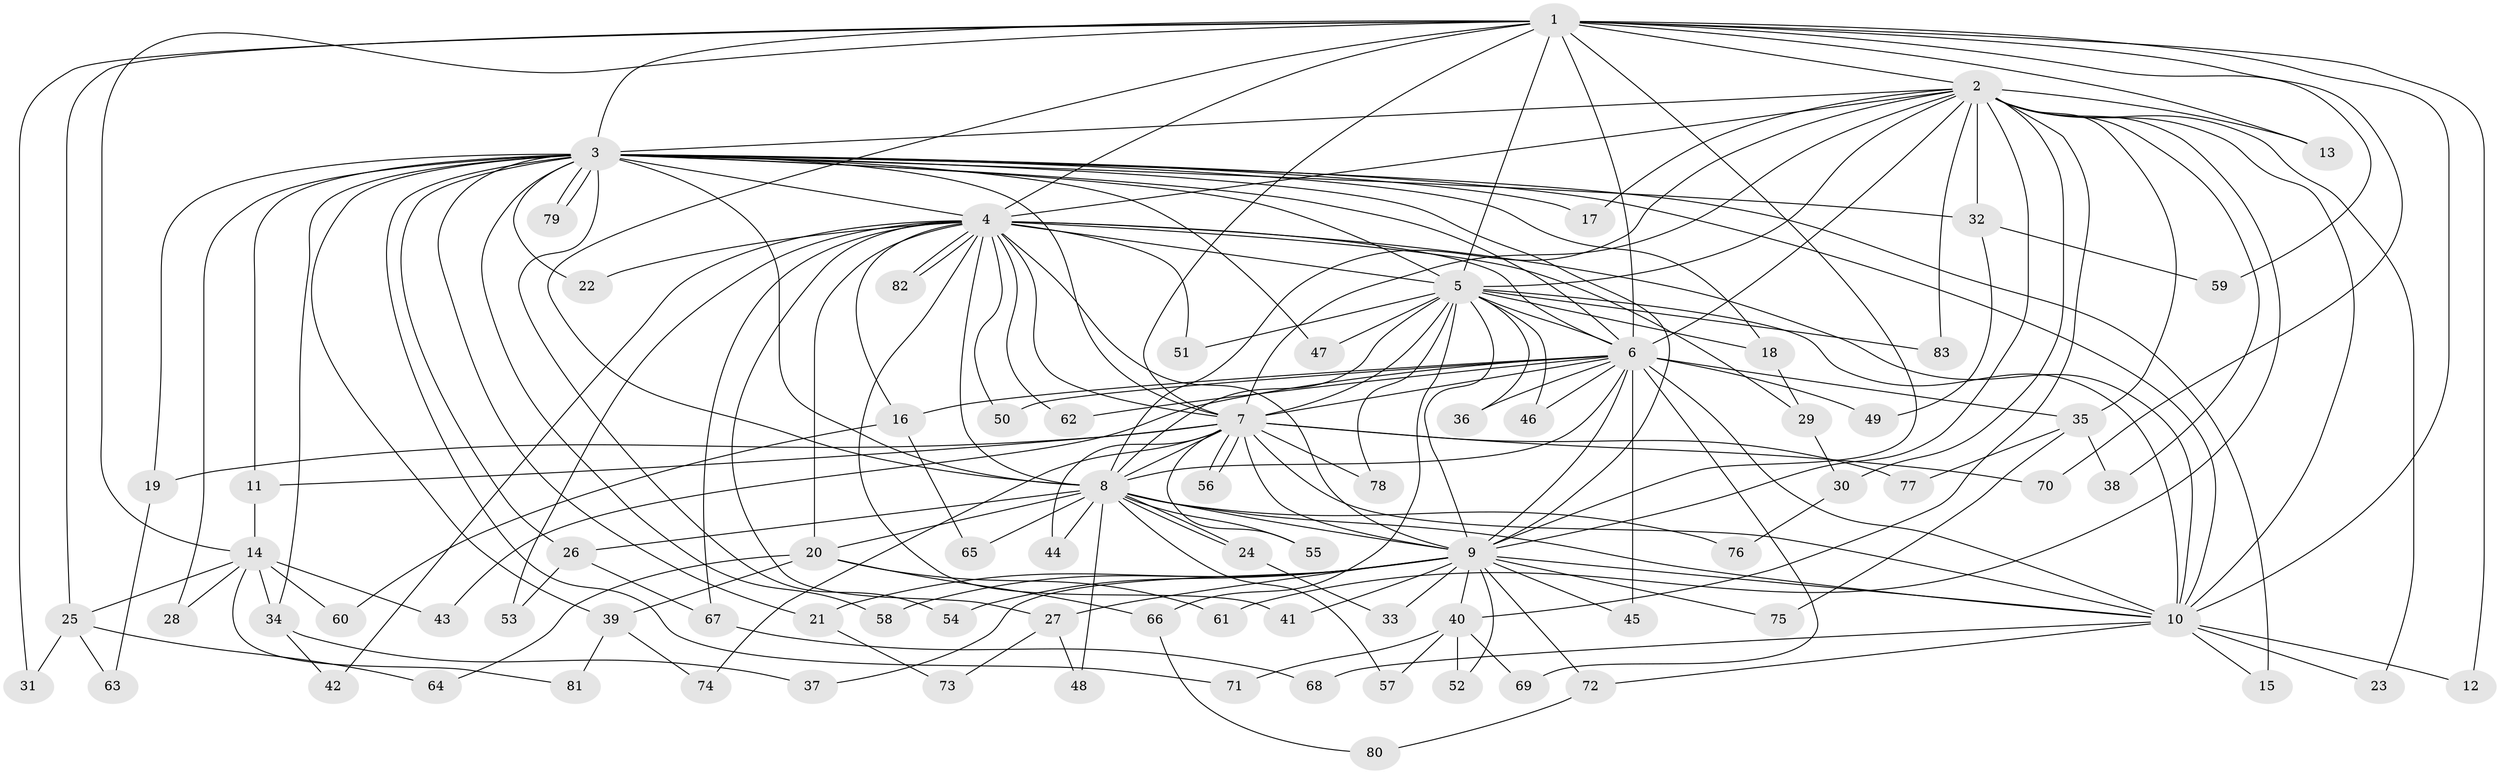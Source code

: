 // Generated by graph-tools (version 1.1) at 2025/14/03/09/25 04:14:03]
// undirected, 83 vertices, 191 edges
graph export_dot {
graph [start="1"]
  node [color=gray90,style=filled];
  1;
  2;
  3;
  4;
  5;
  6;
  7;
  8;
  9;
  10;
  11;
  12;
  13;
  14;
  15;
  16;
  17;
  18;
  19;
  20;
  21;
  22;
  23;
  24;
  25;
  26;
  27;
  28;
  29;
  30;
  31;
  32;
  33;
  34;
  35;
  36;
  37;
  38;
  39;
  40;
  41;
  42;
  43;
  44;
  45;
  46;
  47;
  48;
  49;
  50;
  51;
  52;
  53;
  54;
  55;
  56;
  57;
  58;
  59;
  60;
  61;
  62;
  63;
  64;
  65;
  66;
  67;
  68;
  69;
  70;
  71;
  72;
  73;
  74;
  75;
  76;
  77;
  78;
  79;
  80;
  81;
  82;
  83;
  1 -- 2;
  1 -- 3;
  1 -- 4;
  1 -- 5;
  1 -- 6;
  1 -- 7;
  1 -- 8;
  1 -- 9;
  1 -- 10;
  1 -- 12;
  1 -- 13;
  1 -- 14;
  1 -- 25;
  1 -- 31;
  1 -- 59;
  1 -- 70;
  2 -- 3;
  2 -- 4;
  2 -- 5;
  2 -- 6;
  2 -- 7;
  2 -- 8;
  2 -- 9;
  2 -- 10;
  2 -- 13;
  2 -- 17;
  2 -- 23;
  2 -- 30;
  2 -- 32;
  2 -- 35;
  2 -- 38;
  2 -- 40;
  2 -- 61;
  2 -- 83;
  3 -- 4;
  3 -- 5;
  3 -- 6;
  3 -- 7;
  3 -- 8;
  3 -- 9;
  3 -- 10;
  3 -- 11;
  3 -- 15;
  3 -- 17;
  3 -- 18;
  3 -- 19;
  3 -- 21;
  3 -- 22;
  3 -- 26;
  3 -- 28;
  3 -- 32;
  3 -- 34;
  3 -- 39;
  3 -- 47;
  3 -- 54;
  3 -- 58;
  3 -- 71;
  3 -- 79;
  3 -- 79;
  4 -- 5;
  4 -- 6;
  4 -- 7;
  4 -- 8;
  4 -- 9;
  4 -- 10;
  4 -- 16;
  4 -- 20;
  4 -- 22;
  4 -- 27;
  4 -- 29;
  4 -- 41;
  4 -- 42;
  4 -- 50;
  4 -- 51;
  4 -- 53;
  4 -- 62;
  4 -- 67;
  4 -- 82;
  4 -- 82;
  5 -- 6;
  5 -- 7;
  5 -- 8;
  5 -- 9;
  5 -- 10;
  5 -- 18;
  5 -- 36;
  5 -- 46;
  5 -- 47;
  5 -- 51;
  5 -- 66;
  5 -- 78;
  5 -- 83;
  6 -- 7;
  6 -- 8;
  6 -- 9;
  6 -- 10;
  6 -- 16;
  6 -- 35;
  6 -- 36;
  6 -- 43;
  6 -- 45;
  6 -- 46;
  6 -- 49;
  6 -- 50;
  6 -- 62;
  6 -- 69;
  7 -- 8;
  7 -- 9;
  7 -- 10;
  7 -- 11;
  7 -- 19;
  7 -- 44;
  7 -- 55;
  7 -- 56;
  7 -- 56;
  7 -- 70;
  7 -- 74;
  7 -- 77;
  7 -- 78;
  8 -- 9;
  8 -- 10;
  8 -- 20;
  8 -- 24;
  8 -- 24;
  8 -- 26;
  8 -- 44;
  8 -- 48;
  8 -- 55;
  8 -- 57;
  8 -- 65;
  8 -- 76;
  9 -- 10;
  9 -- 21;
  9 -- 27;
  9 -- 33;
  9 -- 37;
  9 -- 40;
  9 -- 41;
  9 -- 45;
  9 -- 52;
  9 -- 54;
  9 -- 58;
  9 -- 72;
  9 -- 75;
  10 -- 12;
  10 -- 15;
  10 -- 23;
  10 -- 68;
  10 -- 72;
  11 -- 14;
  14 -- 25;
  14 -- 28;
  14 -- 34;
  14 -- 43;
  14 -- 60;
  14 -- 81;
  16 -- 60;
  16 -- 65;
  18 -- 29;
  19 -- 63;
  20 -- 39;
  20 -- 61;
  20 -- 64;
  20 -- 66;
  21 -- 73;
  24 -- 33;
  25 -- 31;
  25 -- 63;
  25 -- 64;
  26 -- 53;
  26 -- 67;
  27 -- 48;
  27 -- 73;
  29 -- 30;
  30 -- 76;
  32 -- 49;
  32 -- 59;
  34 -- 37;
  34 -- 42;
  35 -- 38;
  35 -- 75;
  35 -- 77;
  39 -- 74;
  39 -- 81;
  40 -- 52;
  40 -- 57;
  40 -- 69;
  40 -- 71;
  66 -- 80;
  67 -- 68;
  72 -- 80;
}
